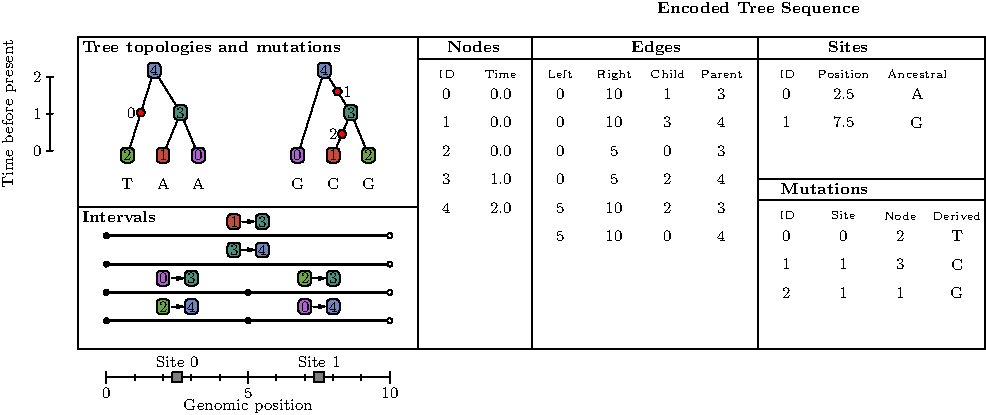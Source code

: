 /* Hello. You've ended up in here unexpectedly, and it's not very nice.
 * This code is awful, and I apologise. It's a mixture of automatically
 * generated code that illustrated something slightly different, and some hand
 * crafted asymptote. It doesn't make a lot of sense, and has been hacked in
 * all sorts of ways. 
 */
  
size(0,0);
defaultpen(fontsize(8pt));
unitsize(1cm);

/* TODO. These node assigments here have all been jumbled up and need to be fixed up. */
pen node_0 = rgb("875373");
pen node_1 = rgb("6AA944");
pen node_2 = rgb("C54C3C");
pen node_3 = rgb("B061D0");
pen node_4 = rgb("4A907F");
pen node_5 = rgb("6F84BD");

path mutation_marker = scale(0.03) * polygon(6);
pen mutation_fill = red;
path site_marker = scale(0.125) * polygon(4);
pen site_fill = 0.5 * white;
real total_width = 16.0;
real top_line = 5.5;
real mutation_header_y = 3;

draw((0,0)--(0,top_line)--(total_width,top_line)--(total_width,0)--cycle);
draw((6,0)--(6,top_line));
draw((8,0)--(8,top_line));
draw((0,2.5)--(6,2.5));

label('\\textbf{Tree topologies and mutations}', (0, top_line), SE);
label('\\textbf{Nodes}', (7.5, top_line), SW);
label('\\textbf{Edges}', (10.7, top_line), SW);
label('\\textbf{Sites}', (14, top_line), SW);
label('\\textbf{Mutations}', (14, mutation_header_y), SW);
label('\\textbf{Intervals}', (0, 2.5), SE);

real banner_height = 0.375;
real site_box_x = 12;
draw((site_box_x, 0)--(site_box_x, top_line));
draw((6, top_line - banner_height)--(total_width, top_line - banner_height));
draw((site_box_x, mutation_header_y)--(total_width, mutation_header_y));
draw((site_box_x, mutation_header_y - banner_height)--
    (total_width, mutation_header_y - banner_height));
/* draw((15.5, 0)--(15.5, top_line)); */

label('\\textbf{Encoded Tree Sequence}', (12, 6));
/* draw((0.5, 5.9)--(0.5, 6.1)); */

/* Draw the coordinate scale */
real y = -0.5;
real tick_top = y + 0.1;
real tick_bot = y - 0.1;

label('Genomic position', (3.0, y - 0.5));
draw((0.5, y)--(5.5, y));
label('$0$', (0.5, tick_bot), S);
label('$5$', (3.0, tick_bot), S);
label('$10$', (5.5, tick_bot), S);
draw((0.5, tick_top)--(0.5, tick_bot));
draw((3.0, tick_top)--(3.0, tick_bot));
draw((5.5, tick_top)--(5.5, tick_bot));

real x = 1.75;
label("Site 0", (x, tick_top), N);
filldraw(shift(x, y) * site_marker, site_fill);
real x = 4.25;
label("Site 1", (x, tick_top), N);
filldraw(shift(x, y) * site_marker, site_fill);
tick_top = y + 0.05;
tick_bot = y - 0.05;
for (real x = 1.0; x < 6; x += 0.5) {
    draw((x, tick_top)--(x, tick_bot));
}

/* Draw time scale */
real time_scale_x = -0.5;
real time_scale_bot = 3.5;
real y = time_scale_bot;
real eps = 0.05;
draw((time_scale_x - eps, y)--(time_scale_x + eps, y));
label("0", (time_scale_x - eps, y), W);
y += 0.65;
draw((time_scale_x - eps, y)--(time_scale_x + eps, y));
label("1", (time_scale_x - eps, y), W);
y += 0.65;
draw((time_scale_x - eps, y)--(time_scale_x + eps, y));
label("2", (time_scale_x - eps, y), W);
real time_scale_top = y;
draw((time_scale_x, time_scale_top)--(time_scale_x, time_scale_bot));
y = time_scale_top - (time_scale_top - time_scale_bot) / 2;
label(rotate(90) * "Time before present", (time_scale_x - 0.5, y), W);

picture state7;
unitsize(state7, 1cm);
size(state7, 6, 5);

real y = -5.5;
draw(state7, (0.5,y)--(5.5,y), black + 1);
dot(state7, (0.5,y));
dot(state7, (5.5,y), filltype=FillDraw(white));
y = y + 0.25;
draw(state7, '$1$', (2.75, y), e=roundbox, FillDraw(node_2));
draw(state7, (2.9, y)--(3.1, y), EndArrow(size=1mm));
draw(state7, '$3$', (3.25, y), e=roundbox, FillDraw(node_4));

y = -6.0;
draw(state7, (0.5,y)--(5.5,y), black + 1);
dot(state7, (0.5,y));
dot(state7, (5.5,y), filltype=FillDraw(white));
y = y + 0.25;
draw(state7, '$3$', (2.75, y), e=roundbox, FillDraw(node_4));
draw(state7, (2.9, y)--(3.1, y), EndArrow(size=1mm));
draw(state7, '$4$', (3.25, y), e=roundbox, FillDraw(node_5));

y = -6.5;
draw(state7, (0.5,y)--(3.0,y), black + 1);
dot(state7, (0.5,y));
dot(state7, (3.0,y), filltype=FillDraw(white));
y = y + 0.25;
draw(state7, '$0$', (1.5, y), e=roundbox, FillDraw(node_3));
draw(state7, (1.65, y)--(1.85, y), EndArrow(size=1mm));
draw(state7, '$3$', (2.0, y), e=roundbox, FillDraw(node_4));

y = -7.0;
draw(state7, (0.5,y)--(3.0,y), black + 1);
dot(state7, (0.5,y));
dot(state7, (3.0,y), filltype=FillDraw(white));
y = y + 0.25;
draw(state7, '$2$', (1.5, y), e=roundbox, FillDraw(node_1));
draw(state7, (1.65, y)--(1.85, y), EndArrow(size=1mm));
draw(state7, '$4$', (2.0, y), e=roundbox, FillDraw(node_5));

y = -6.5;
draw(state7, (3.0,y)--(5.5,y), black + 1);
dot(state7, (3.0,y));
dot(state7, (5.5,y), filltype=FillDraw(white));
y = y + 0.25;
draw(state7, '$2$', (4.0, y), e=roundbox, FillDraw(node_1));
draw(state7, (4.15, y)--(4.35, y), EndArrow(size=1mm));
draw(state7, '$3$', (4.5, y), e=roundbox, FillDraw(node_4));

y = -7.0;
draw(state7, (3.0,y)--(5.5,y), black + 1);
dot(state7, (3.0,y));
dot(state7, (5.5,y), filltype=FillDraw(white));
y = y + 0.25;
draw(state7, '$0$', (4.0, y), e=roundbox, FillDraw(node_3));
draw(state7, (4.15, y)--(4.35, y), EndArrow(size=1mm));
draw(state7, '$4$', (4.5, y), e=roundbox, FillDraw(node_5));

real state_y = -0.2;
picture state7_tree0;
unitsize(state7_tree0, 2.5cm);
draw(state7_tree0, (0.625, 0.3)--(0.5, 0.0), solid);
draw(state7_tree0, (0.625, 0.3)--(0.75, 0.0), solid);
draw(state7_tree0, (0.4375, 0.6)--(0.25, 0.0), solid);
draw(state7_tree0, (0.4375, 0.6)--(0.625, 0.3), solid);
draw(state7_tree0, '$2$', (0.25, 0.0), e=roundbox, FillDraw(node_1));
draw(state7_tree0, '$1$', (0.5, 0.0), e=roundbox, FillDraw(node_2));
draw(state7_tree0, '$0$', (0.75, 0.0), e=roundbox, FillDraw(node_3));
draw(state7_tree0, '$3$', (0.625, 0.3), e=roundbox, FillDraw(node_4));
draw(state7_tree0, '$4$', (0.4375, 0.6), e=roundbox, FillDraw(node_5));
label(state7_tree0, 'T', (0.25, state_y));
label(state7_tree0, 'A', (0.5, state_y));
label(state7_tree0, 'A', (0.75, state_y));

/* add mutation above node 2  */
pair x1 = (0.25, 0.0);
pair x2 = (0.4375, 0.6);
pair mid = x1 - (x1 - x2) / 2;
label(state7_tree0, '$0$', mid, W);
filldraw(state7_tree0, shift(mid) * mutation_marker, mutation_fill);
add(state7, state7_tree0.fit(), (1.5,-4.75), N);

picture state7_tree2;
unitsize(state7_tree2, 2.5cm);
draw(state7_tree2, (0.625, 0.3)--(0.5, 0.0), solid);
draw(state7_tree2, (0.625, 0.3)--(0.75, 0.0), solid);
draw(state7_tree2, (0.4375, 0.6)--(0.25, 0.0), solid);
draw(state7_tree2, (0.4375, 0.6)--(0.625, 0.3), solid);
draw(state7_tree2, '$0$', (0.25, 0.0), e=roundbox, FillDraw(node_3));
draw(state7_tree2, '$1$', (0.5, 0.0), e=roundbox, FillDraw(node_2));
draw(state7_tree2, '$2$', (0.75, 0.0), e=roundbox, FillDraw(node_1));
draw(state7_tree2, '$3$', (0.625, 0.3), e=roundbox, FillDraw(node_4));
draw(state7_tree2, '$4$', (0.4375, 0.6), e=roundbox, FillDraw(node_5));
label(state7_tree2, 'G', (0.25, state_y));
label(state7_tree2, 'C', (0.5, state_y));
label(state7_tree2, 'G', (0.75, state_y));

/* add mutation above node 3  */
x1 = (0.625, 0.3);
x2 = (0.4375, 0.6);
mid = x1 - (x1 - x2) / 2;
label(state7_tree2, '$1$', mid, E);
filldraw(state7_tree2, shift(mid) * mutation_marker, mutation_fill);
/* add mutation above node 1  */
x1 = (0.5, 0.0);
x2 = (0.625, 0.3);
mid = x1 - (x1 - x2) / 2;
label(state7_tree2, '$2$', mid, W);
filldraw(state7_tree2, shift(mid) * mutation_marker, mutation_fill);

add(state7, state7_tree2.fit(), (4.5,-4.75), N);

add(currentpicture, state7.fit(), (0,7.5));

label('ID', (6.5, 5.0), S, fontsize(6));
label('Time', (7.45, 5.0), S, fontsize(6));
label('Left', (8.5, 5.0), S, fontsize(6));
label('Right', (9.45, 5.0), S, fontsize(6));
label('Child', (10.399999999999999, 5.0), S, fontsize(6));
label('Parent', (11.349999999999998, 5.0), S, fontsize(6));

real site_id_x = 12.5;
real site_position_x = 13.5;
real site_ancestral_x = 14.8;
label('ID', (site_id_x, 5.0), S, fontsize(6));
label('Position', (site_position_x, 5.0), S, fontsize(6));
label('Ancestral', (site_ancestral_x, 5.0), S, fontsize(6));

real mutation_id_x = site_id_x;
real mutation_site_x = site_position_x;
real mutation_node_x = mutation_site_x + 1.0;
real mutation_derived_x = mutation_node_x + 1;
mutation_header_y -= 0.5;
label('ID', (mutation_id_x, mutation_header_y), S, fontsize(6));
label('Site', (mutation_site_x, mutation_header_y), S, fontsize(6));
label('Node', (mutation_node_x, mutation_header_y), S, fontsize(6));
label('Derived', (mutation_derived_x, mutation_header_y), S, fontsize(6));

/* Edges */
label('$0$', (8.5, 4.5));
label('$10$', (9.45, 4.5));
label('$1$', (10.399999999999999, 4.5));
label('$3$', (11.349999999999998, 4.5));
label('$0$', (8.5, 4.0));
label('$10$', (9.45, 4.0));
label('$3$', (10.399999999999999, 4.0));
label('$4$', (11.349999999999998, 4.0));
label('$0$', (8.5, 3.5));
label('$5$', (9.45, 3.5));
label('$0$', (10.399999999999999, 3.5));
label('$3$', (11.349999999999998, 3.5));
label('$0$', (8.5, 3.0));
label('$5$', (9.45, 3.0));
label('$2$', (10.399999999999999, 3.0));
label('$4$', (11.349999999999998, 3.0));
label('$5$', (8.5, 2.5));
label('$10$', (9.45, 2.5));
label('$2$', (10.399999999999999, 2.5));
label('$3$', (11.349999999999998, 2.5));
label('$5$', (8.5, 2.0));
label('$10$', (9.45, 2.0));
label('$0$', (10.399999999999999, 2.0));
label('$4$', (11.349999999999998, 2.0));

/* Nodes */
label('$0$', (6.5, 4.5));
label('$0.0$', (7.45, 4.5));
label('$1$', (6.5, 4.0));
label('$0.0$', (7.45, 4.0));
label('$2$', (6.5, 3.5));
label('$0.0$', (7.45, 3.5));
label('$3$', (6.5, 3.0));
label('$1.0$', (7.45, 3.0));
label('$4$', (6.5, 2.5));
label('$2.0$', (7.45, 2.5));

/* Sites */
y = 4.5;
label('$0$', (site_id_x, y));
label('$2.5$', (site_position_x, y));
label('A', (site_ancestral_x, y));
y = 4.0;
label('$1$', (site_id_x, y));
label('$7.5$', (site_position_x, y));
label('G', (site_ancestral_x, y));

/* Mutations */
y = mutation_header_y - 0.5;
label('$0$', (mutation_id_x, y));
label('$0$', (mutation_site_x, y));
label('$2$', (mutation_node_x, y));
label('T', (mutation_derived_x, y));

y -= 0.5;
label('$1$', (mutation_id_x, y));
label('$1$', (mutation_site_x, y));
label('$3$', (mutation_node_x, y));
label('C', (mutation_derived_x, y));

y -= 0.5;
label('$2$', (mutation_id_x, y));
label('$1$', (mutation_site_x, y));
label('$1$', (mutation_node_x, y));
label('G', (mutation_derived_x, y));

